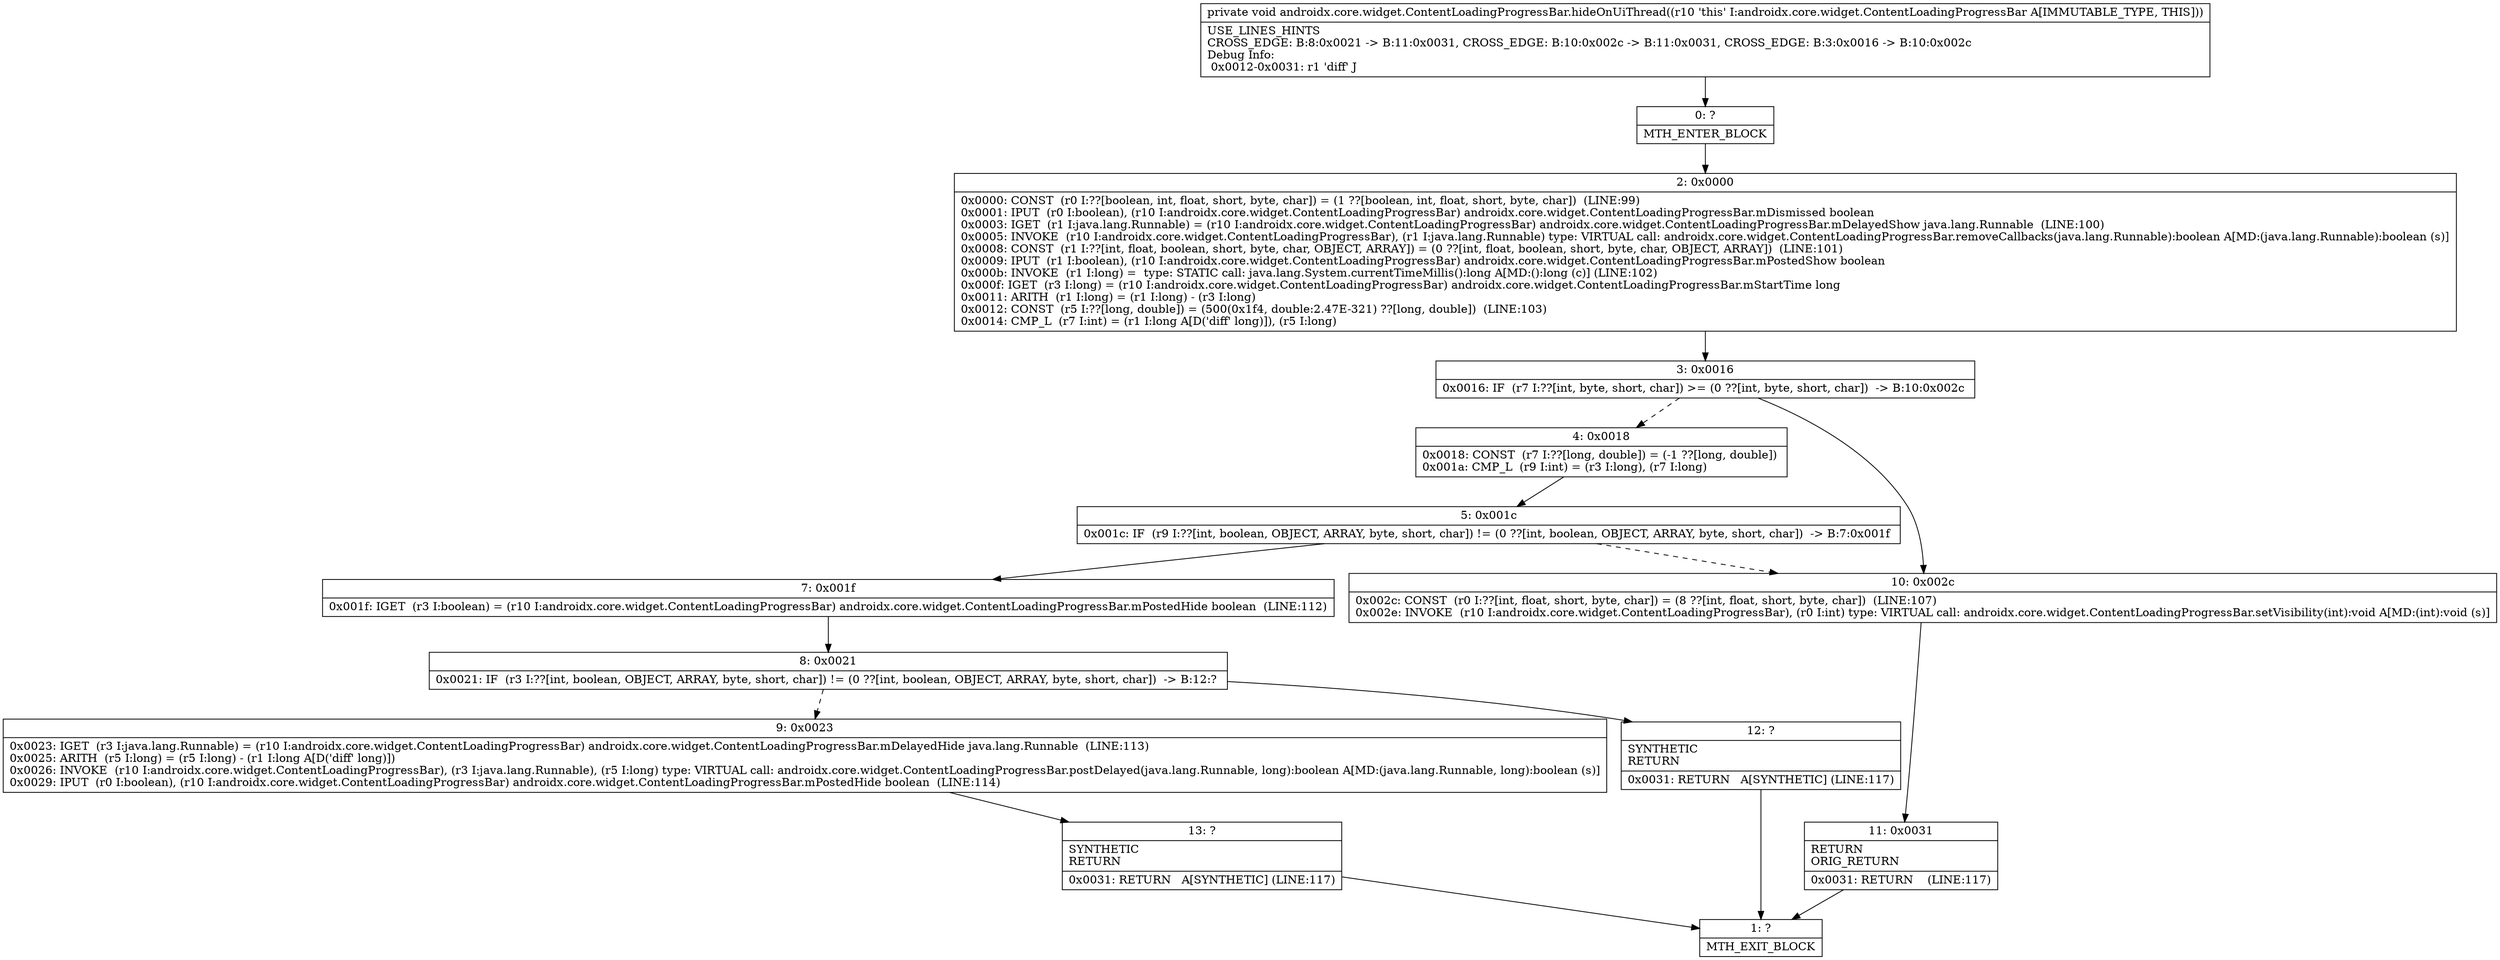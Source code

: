 digraph "CFG forandroidx.core.widget.ContentLoadingProgressBar.hideOnUiThread()V" {
Node_0 [shape=record,label="{0\:\ ?|MTH_ENTER_BLOCK\l}"];
Node_2 [shape=record,label="{2\:\ 0x0000|0x0000: CONST  (r0 I:??[boolean, int, float, short, byte, char]) = (1 ??[boolean, int, float, short, byte, char])  (LINE:99)\l0x0001: IPUT  (r0 I:boolean), (r10 I:androidx.core.widget.ContentLoadingProgressBar) androidx.core.widget.ContentLoadingProgressBar.mDismissed boolean \l0x0003: IGET  (r1 I:java.lang.Runnable) = (r10 I:androidx.core.widget.ContentLoadingProgressBar) androidx.core.widget.ContentLoadingProgressBar.mDelayedShow java.lang.Runnable  (LINE:100)\l0x0005: INVOKE  (r10 I:androidx.core.widget.ContentLoadingProgressBar), (r1 I:java.lang.Runnable) type: VIRTUAL call: androidx.core.widget.ContentLoadingProgressBar.removeCallbacks(java.lang.Runnable):boolean A[MD:(java.lang.Runnable):boolean (s)]\l0x0008: CONST  (r1 I:??[int, float, boolean, short, byte, char, OBJECT, ARRAY]) = (0 ??[int, float, boolean, short, byte, char, OBJECT, ARRAY])  (LINE:101)\l0x0009: IPUT  (r1 I:boolean), (r10 I:androidx.core.widget.ContentLoadingProgressBar) androidx.core.widget.ContentLoadingProgressBar.mPostedShow boolean \l0x000b: INVOKE  (r1 I:long) =  type: STATIC call: java.lang.System.currentTimeMillis():long A[MD:():long (c)] (LINE:102)\l0x000f: IGET  (r3 I:long) = (r10 I:androidx.core.widget.ContentLoadingProgressBar) androidx.core.widget.ContentLoadingProgressBar.mStartTime long \l0x0011: ARITH  (r1 I:long) = (r1 I:long) \- (r3 I:long) \l0x0012: CONST  (r5 I:??[long, double]) = (500(0x1f4, double:2.47E\-321) ??[long, double])  (LINE:103)\l0x0014: CMP_L  (r7 I:int) = (r1 I:long A[D('diff' long)]), (r5 I:long) \l}"];
Node_3 [shape=record,label="{3\:\ 0x0016|0x0016: IF  (r7 I:??[int, byte, short, char]) \>= (0 ??[int, byte, short, char])  \-\> B:10:0x002c \l}"];
Node_4 [shape=record,label="{4\:\ 0x0018|0x0018: CONST  (r7 I:??[long, double]) = (\-1 ??[long, double]) \l0x001a: CMP_L  (r9 I:int) = (r3 I:long), (r7 I:long) \l}"];
Node_5 [shape=record,label="{5\:\ 0x001c|0x001c: IF  (r9 I:??[int, boolean, OBJECT, ARRAY, byte, short, char]) != (0 ??[int, boolean, OBJECT, ARRAY, byte, short, char])  \-\> B:7:0x001f \l}"];
Node_7 [shape=record,label="{7\:\ 0x001f|0x001f: IGET  (r3 I:boolean) = (r10 I:androidx.core.widget.ContentLoadingProgressBar) androidx.core.widget.ContentLoadingProgressBar.mPostedHide boolean  (LINE:112)\l}"];
Node_8 [shape=record,label="{8\:\ 0x0021|0x0021: IF  (r3 I:??[int, boolean, OBJECT, ARRAY, byte, short, char]) != (0 ??[int, boolean, OBJECT, ARRAY, byte, short, char])  \-\> B:12:? \l}"];
Node_9 [shape=record,label="{9\:\ 0x0023|0x0023: IGET  (r3 I:java.lang.Runnable) = (r10 I:androidx.core.widget.ContentLoadingProgressBar) androidx.core.widget.ContentLoadingProgressBar.mDelayedHide java.lang.Runnable  (LINE:113)\l0x0025: ARITH  (r5 I:long) = (r5 I:long) \- (r1 I:long A[D('diff' long)]) \l0x0026: INVOKE  (r10 I:androidx.core.widget.ContentLoadingProgressBar), (r3 I:java.lang.Runnable), (r5 I:long) type: VIRTUAL call: androidx.core.widget.ContentLoadingProgressBar.postDelayed(java.lang.Runnable, long):boolean A[MD:(java.lang.Runnable, long):boolean (s)]\l0x0029: IPUT  (r0 I:boolean), (r10 I:androidx.core.widget.ContentLoadingProgressBar) androidx.core.widget.ContentLoadingProgressBar.mPostedHide boolean  (LINE:114)\l}"];
Node_13 [shape=record,label="{13\:\ ?|SYNTHETIC\lRETURN\l|0x0031: RETURN   A[SYNTHETIC] (LINE:117)\l}"];
Node_1 [shape=record,label="{1\:\ ?|MTH_EXIT_BLOCK\l}"];
Node_12 [shape=record,label="{12\:\ ?|SYNTHETIC\lRETURN\l|0x0031: RETURN   A[SYNTHETIC] (LINE:117)\l}"];
Node_10 [shape=record,label="{10\:\ 0x002c|0x002c: CONST  (r0 I:??[int, float, short, byte, char]) = (8 ??[int, float, short, byte, char])  (LINE:107)\l0x002e: INVOKE  (r10 I:androidx.core.widget.ContentLoadingProgressBar), (r0 I:int) type: VIRTUAL call: androidx.core.widget.ContentLoadingProgressBar.setVisibility(int):void A[MD:(int):void (s)]\l}"];
Node_11 [shape=record,label="{11\:\ 0x0031|RETURN\lORIG_RETURN\l|0x0031: RETURN    (LINE:117)\l}"];
MethodNode[shape=record,label="{private void androidx.core.widget.ContentLoadingProgressBar.hideOnUiThread((r10 'this' I:androidx.core.widget.ContentLoadingProgressBar A[IMMUTABLE_TYPE, THIS]))  | USE_LINES_HINTS\lCROSS_EDGE: B:8:0x0021 \-\> B:11:0x0031, CROSS_EDGE: B:10:0x002c \-\> B:11:0x0031, CROSS_EDGE: B:3:0x0016 \-\> B:10:0x002c\lDebug Info:\l  0x0012\-0x0031: r1 'diff' J\l}"];
MethodNode -> Node_0;Node_0 -> Node_2;
Node_2 -> Node_3;
Node_3 -> Node_4[style=dashed];
Node_3 -> Node_10;
Node_4 -> Node_5;
Node_5 -> Node_7;
Node_5 -> Node_10[style=dashed];
Node_7 -> Node_8;
Node_8 -> Node_9[style=dashed];
Node_8 -> Node_12;
Node_9 -> Node_13;
Node_13 -> Node_1;
Node_12 -> Node_1;
Node_10 -> Node_11;
Node_11 -> Node_1;
}

